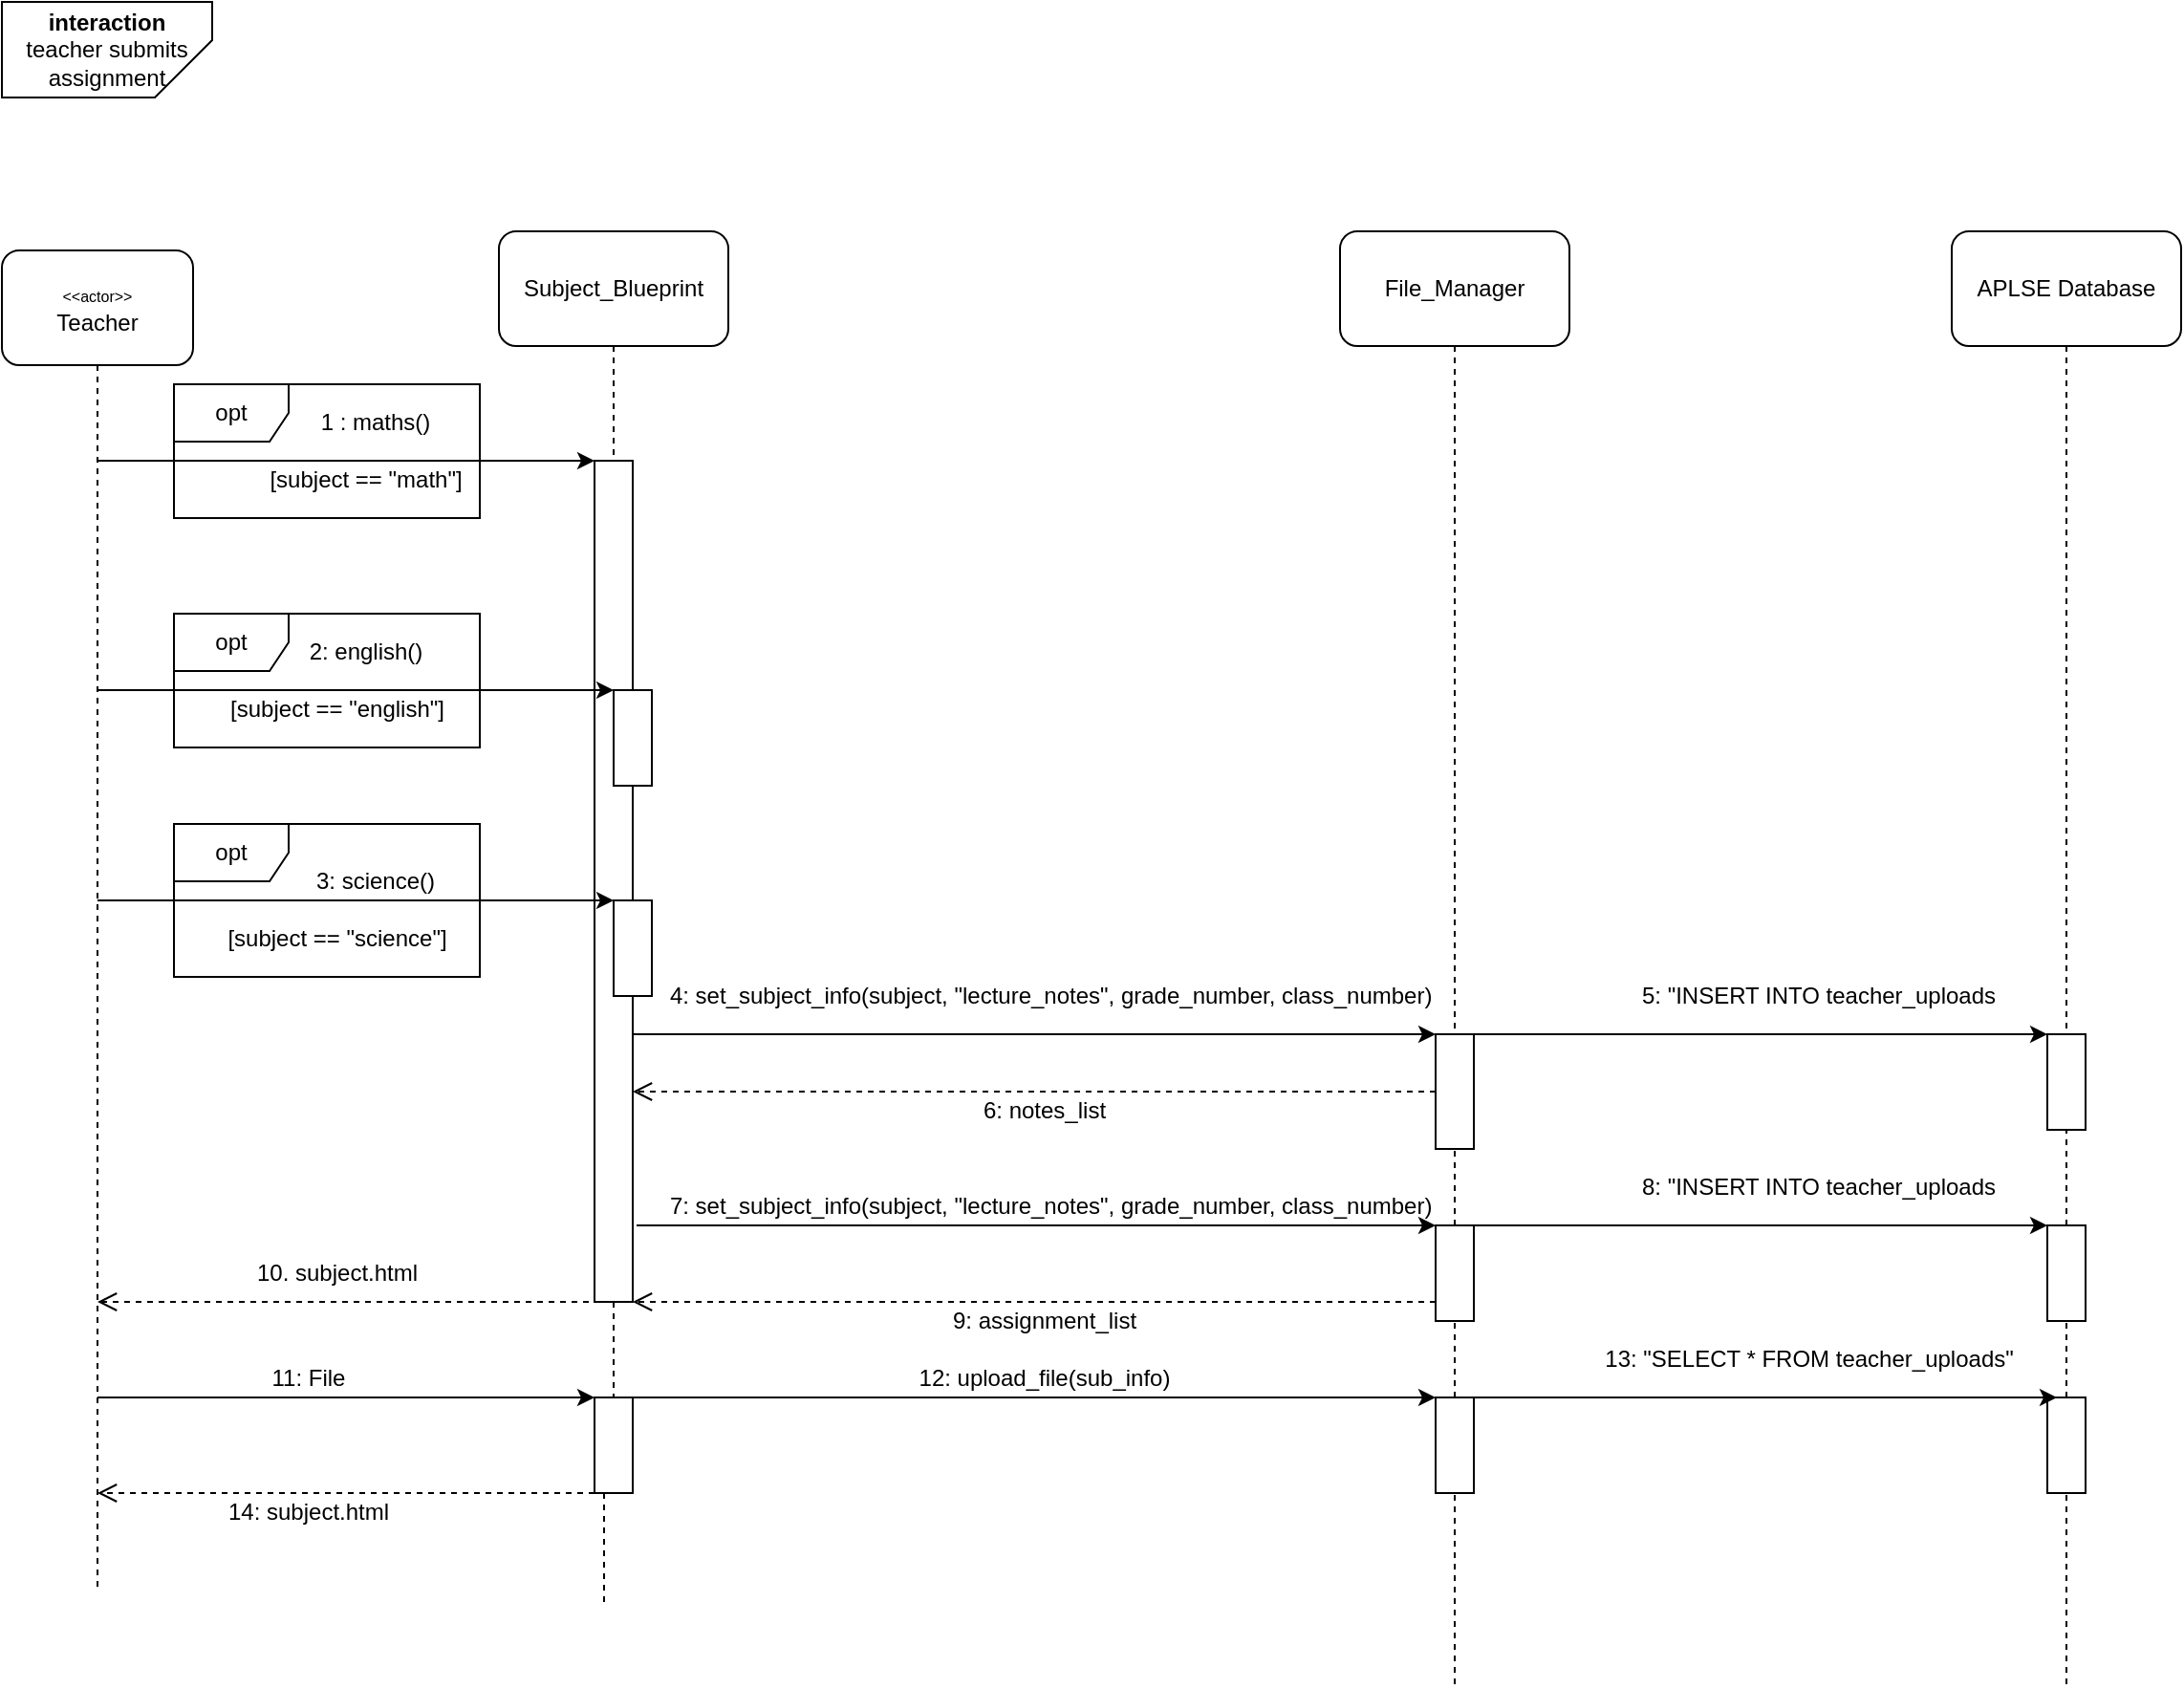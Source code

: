 <mxfile version="13.10.2" type="github">
  <diagram id="5EOsLFETl5SAkZwheusf" name="Page-1">
    <mxGraphModel dx="1123" dy="827" grid="1" gridSize="10" guides="1" tooltips="1" connect="1" arrows="1" fold="1" page="1" pageScale="1" pageWidth="850" pageHeight="1100" math="0" shadow="0">
      <root>
        <mxCell id="0" />
        <mxCell id="1" parent="0" />
        <mxCell id="r8_-AIH7ovYGi0T-t0ZZ-1" value="&lt;b&gt;interaction&lt;/b&gt;&lt;br&gt;teacher submits assignment" style="shape=card;whiteSpace=wrap;html=1;direction=west;" vertex="1" parent="1">
          <mxGeometry x="10" y="10" width="110" height="50" as="geometry" />
        </mxCell>
        <mxCell id="r8_-AIH7ovYGi0T-t0ZZ-2" value="&lt;font style=&quot;font-size: 8px&quot;&gt;&amp;lt;&amp;lt;actor&amp;gt;&amp;gt;&lt;/font&gt;&lt;br&gt;Teacher" style="rounded=1;whiteSpace=wrap;html=1;" vertex="1" parent="1">
          <mxGeometry x="10" y="140" width="100" height="60" as="geometry" />
        </mxCell>
        <mxCell id="r8_-AIH7ovYGi0T-t0ZZ-5" value="File_Manager" style="rounded=1;whiteSpace=wrap;html=1;" vertex="1" parent="1">
          <mxGeometry x="710" y="130" width="120" height="60" as="geometry" />
        </mxCell>
        <mxCell id="r8_-AIH7ovYGi0T-t0ZZ-6" value="APLSE Database" style="rounded=1;whiteSpace=wrap;html=1;" vertex="1" parent="1">
          <mxGeometry x="1030" y="130" width="120" height="60" as="geometry" />
        </mxCell>
        <mxCell id="r8_-AIH7ovYGi0T-t0ZZ-9" value="" style="endArrow=none;dashed=1;html=1;exitX=0.5;exitY=1;exitDx=0;exitDy=0;" edge="1" parent="1" source="r8_-AIH7ovYGi0T-t0ZZ-2">
          <mxGeometry width="50" height="50" relative="1" as="geometry">
            <mxPoint x="80" y="320" as="sourcePoint" />
            <mxPoint x="60" y="840" as="targetPoint" />
          </mxGeometry>
        </mxCell>
        <mxCell id="r8_-AIH7ovYGi0T-t0ZZ-12" value="" style="endArrow=none;dashed=1;html=1;exitX=0.5;exitY=1;exitDx=0;exitDy=0;entryX=0;entryY=0.5;entryDx=0;entryDy=0;" edge="1" parent="1" source="r8_-AIH7ovYGi0T-t0ZZ-6" target="r8_-AIH7ovYGi0T-t0ZZ-70">
          <mxGeometry width="50" height="50" relative="1" as="geometry">
            <mxPoint x="110" y="350" as="sourcePoint" />
            <mxPoint x="780" y="550" as="targetPoint" />
          </mxGeometry>
        </mxCell>
        <mxCell id="r8_-AIH7ovYGi0T-t0ZZ-13" value="" style="endArrow=none;dashed=1;html=1;exitX=0.5;exitY=1;exitDx=0;exitDy=0;entryX=0;entryY=0.5;entryDx=0;entryDy=0;" edge="1" parent="1" source="r8_-AIH7ovYGi0T-t0ZZ-5" target="r8_-AIH7ovYGi0T-t0ZZ-68">
          <mxGeometry width="50" height="50" relative="1" as="geometry">
            <mxPoint x="120" y="360" as="sourcePoint" />
            <mxPoint x="550" y="490" as="targetPoint" />
          </mxGeometry>
        </mxCell>
        <mxCell id="r8_-AIH7ovYGi0T-t0ZZ-14" value="" style="endArrow=none;dashed=1;html=1;exitX=0.5;exitY=1;exitDx=0;exitDy=0;" edge="1" parent="1" source="r8_-AIH7ovYGi0T-t0ZZ-36" target="r8_-AIH7ovYGi0T-t0ZZ-52">
          <mxGeometry width="50" height="50" relative="1" as="geometry">
            <mxPoint x="410" y="320" as="sourcePoint" />
            <mxPoint x="330" y="400" as="targetPoint" />
          </mxGeometry>
        </mxCell>
        <mxCell id="r8_-AIH7ovYGi0T-t0ZZ-20" value="" style="endArrow=classic;html=1;entryX=0;entryY=1;entryDx=0;entryDy=0;" edge="1" parent="1" target="r8_-AIH7ovYGi0T-t0ZZ-52">
          <mxGeometry width="50" height="50" relative="1" as="geometry">
            <mxPoint x="60" y="250" as="sourcePoint" />
            <mxPoint x="290" y="260" as="targetPoint" />
          </mxGeometry>
        </mxCell>
        <mxCell id="r8_-AIH7ovYGi0T-t0ZZ-22" value="" style="endArrow=classic;html=1;" edge="1" parent="1">
          <mxGeometry width="50" height="50" relative="1" as="geometry">
            <mxPoint x="342" y="650" as="sourcePoint" />
            <mxPoint x="760" y="650" as="targetPoint" />
          </mxGeometry>
        </mxCell>
        <mxCell id="r8_-AIH7ovYGi0T-t0ZZ-26" value="" style="endArrow=classic;html=1;exitX=0;exitY=0;exitDx=0;exitDy=0;entryX=0;entryY=1;entryDx=0;entryDy=0;" edge="1" parent="1" source="r8_-AIH7ovYGi0T-t0ZZ-68" target="r8_-AIH7ovYGi0T-t0ZZ-70">
          <mxGeometry width="50" height="50" relative="1" as="geometry">
            <mxPoint x="695" y="450" as="sourcePoint" />
            <mxPoint x="690" y="550" as="targetPoint" />
          </mxGeometry>
        </mxCell>
        <mxCell id="r8_-AIH7ovYGi0T-t0ZZ-28" value="" style="html=1;verticalAlign=bottom;endArrow=open;dashed=1;endSize=8;exitX=0.5;exitY=1;exitDx=0;exitDy=0;entryX=0.75;entryY=0;entryDx=0;entryDy=0;" edge="1" parent="1" source="r8_-AIH7ovYGi0T-t0ZZ-68" target="r8_-AIH7ovYGi0T-t0ZZ-52">
          <mxGeometry relative="1" as="geometry">
            <mxPoint x="830" y="710" as="sourcePoint" />
            <mxPoint x="340" y="598" as="targetPoint" />
          </mxGeometry>
        </mxCell>
        <mxCell id="r8_-AIH7ovYGi0T-t0ZZ-31" value="" style="endArrow=none;dashed=1;html=1;exitX=1;exitY=0.75;exitDx=0;exitDy=0;" edge="1" parent="1" source="r8_-AIH7ovYGi0T-t0ZZ-87">
          <mxGeometry width="50" height="50" relative="1" as="geometry">
            <mxPoint x="450" y="720" as="sourcePoint" />
            <mxPoint x="325" y="850" as="targetPoint" />
            <Array as="points" />
          </mxGeometry>
        </mxCell>
        <mxCell id="r8_-AIH7ovYGi0T-t0ZZ-33" value="" style="endArrow=none;dashed=1;html=1;entryX=1;entryY=0.5;entryDx=0;entryDy=0;" edge="1" parent="1" source="r8_-AIH7ovYGi0T-t0ZZ-91" target="r8_-AIH7ovYGi0T-t0ZZ-75">
          <mxGeometry width="50" height="50" relative="1" as="geometry">
            <mxPoint x="770" y="890" as="sourcePoint" />
            <mxPoint x="680" y="750" as="targetPoint" />
          </mxGeometry>
        </mxCell>
        <mxCell id="r8_-AIH7ovYGi0T-t0ZZ-34" value="" style="endArrow=none;dashed=1;html=1;entryX=1;entryY=0.5;entryDx=0;entryDy=0;" edge="1" parent="1" source="r8_-AIH7ovYGi0T-t0ZZ-94" target="r8_-AIH7ovYGi0T-t0ZZ-76">
          <mxGeometry width="50" height="50" relative="1" as="geometry">
            <mxPoint x="1090" y="890" as="sourcePoint" />
            <mxPoint x="800" y="770" as="targetPoint" />
          </mxGeometry>
        </mxCell>
        <mxCell id="r8_-AIH7ovYGi0T-t0ZZ-36" value="Subject_Blueprint" style="rounded=1;whiteSpace=wrap;html=1;" vertex="1" parent="1">
          <mxGeometry x="270" y="130" width="120" height="60" as="geometry" />
        </mxCell>
        <mxCell id="r8_-AIH7ovYGi0T-t0ZZ-41" value="" style="endArrow=classic;html=1;entryX=0;entryY=1;entryDx=0;entryDy=0;" edge="1" parent="1" target="r8_-AIH7ovYGi0T-t0ZZ-68">
          <mxGeometry width="50" height="50" relative="1" as="geometry">
            <mxPoint x="340" y="550" as="sourcePoint" />
            <mxPoint x="520" y="550" as="targetPoint" />
          </mxGeometry>
        </mxCell>
        <mxCell id="r8_-AIH7ovYGi0T-t0ZZ-44" value="" style="html=1;verticalAlign=bottom;endArrow=open;dashed=1;endSize=8;" edge="1" parent="1">
          <mxGeometry relative="1" as="geometry">
            <mxPoint x="317" y="690" as="sourcePoint" />
            <mxPoint x="60" y="690" as="targetPoint" />
          </mxGeometry>
        </mxCell>
        <mxCell id="r8_-AIH7ovYGi0T-t0ZZ-45" value="10. subject.html" style="text;html=1;align=center;verticalAlign=middle;resizable=0;points=[];autosize=1;" vertex="1" parent="1">
          <mxGeometry x="135" y="665" width="100" height="20" as="geometry" />
        </mxCell>
        <mxCell id="r8_-AIH7ovYGi0T-t0ZZ-48" value="opt" style="shape=umlFrame;whiteSpace=wrap;html=1;" vertex="1" parent="1">
          <mxGeometry x="100" y="210" width="160" height="70" as="geometry" />
        </mxCell>
        <mxCell id="r8_-AIH7ovYGi0T-t0ZZ-49" value="1 : maths()" style="text;html=1;align=center;verticalAlign=middle;resizable=0;points=[];autosize=1;" vertex="1" parent="1">
          <mxGeometry x="170" y="220" width="70" height="20" as="geometry" />
        </mxCell>
        <mxCell id="r8_-AIH7ovYGi0T-t0ZZ-51" value="[subject == &quot;math&quot;]" style="text;html=1;align=center;verticalAlign=middle;resizable=0;points=[];autosize=1;" vertex="1" parent="1">
          <mxGeometry x="140" y="250" width="120" height="20" as="geometry" />
        </mxCell>
        <mxCell id="r8_-AIH7ovYGi0T-t0ZZ-52" value="" style="rounded=0;whiteSpace=wrap;html=1;direction=south;" vertex="1" parent="1">
          <mxGeometry x="320" y="250" width="20" height="440" as="geometry" />
        </mxCell>
        <mxCell id="r8_-AIH7ovYGi0T-t0ZZ-56" value="opt" style="shape=umlFrame;whiteSpace=wrap;html=1;" vertex="1" parent="1">
          <mxGeometry x="100" y="330" width="160" height="70" as="geometry" />
        </mxCell>
        <mxCell id="r8_-AIH7ovYGi0T-t0ZZ-57" value="opt" style="shape=umlFrame;whiteSpace=wrap;html=1;" vertex="1" parent="1">
          <mxGeometry x="100" y="440" width="160" height="80" as="geometry" />
        </mxCell>
        <mxCell id="r8_-AIH7ovYGi0T-t0ZZ-58" value="2: english()&lt;span style=&quot;color: rgba(0 , 0 , 0 , 0) ; font-family: monospace ; font-size: 0px&quot;&gt;%3CmxGraphModel%3E%3Croot%3E%3CmxCell%20id%3D%220%22%2F%3E%3CmxCell%20id%3D%221%22%20parent%3D%220%22%2F%3E%3CmxCell%20id%3D%222%22%20value%3D%221%20%3A%20maths()%22%20style%3D%22text%3Bhtml%3D1%3Balign%3Dcenter%3BverticalAlign%3Dmiddle%3Bresizable%3D0%3Bpoints%3D%5B%5D%3Bautosize%3D1%3B%22%20vertex%3D%221%22%20parent%3D%221%22%3E%3CmxGeometry%20x%3D%22170%22%20y%3D%22220%22%20width%3D%2270%22%20height%3D%2220%22%20as%3D%22geometry%22%2F%3E%3C%2FmxCell%3E%3C%2Froot%3E%3C%2FmxGraphModel%3E&lt;/span&gt;" style="text;html=1;align=center;verticalAlign=middle;resizable=0;points=[];autosize=1;" vertex="1" parent="1">
          <mxGeometry x="165" y="340" width="70" height="20" as="geometry" />
        </mxCell>
        <mxCell id="r8_-AIH7ovYGi0T-t0ZZ-59" value="[subject == &quot;english&quot;]" style="text;html=1;align=center;verticalAlign=middle;resizable=0;points=[];autosize=1;" vertex="1" parent="1">
          <mxGeometry x="120" y="370" width="130" height="20" as="geometry" />
        </mxCell>
        <mxCell id="r8_-AIH7ovYGi0T-t0ZZ-61" value="" style="endArrow=classic;html=1;entryX=0;entryY=1;entryDx=0;entryDy=0;" edge="1" parent="1" target="r8_-AIH7ovYGi0T-t0ZZ-65">
          <mxGeometry width="50" height="50" relative="1" as="geometry">
            <mxPoint x="60" y="370" as="sourcePoint" />
            <mxPoint x="330" y="260" as="targetPoint" />
          </mxGeometry>
        </mxCell>
        <mxCell id="r8_-AIH7ovYGi0T-t0ZZ-62" value="" style="endArrow=classic;html=1;entryX=0;entryY=1;entryDx=0;entryDy=0;" edge="1" parent="1" target="r8_-AIH7ovYGi0T-t0ZZ-66">
          <mxGeometry width="50" height="50" relative="1" as="geometry">
            <mxPoint x="60" y="480" as="sourcePoint" />
            <mxPoint x="340" y="270" as="targetPoint" />
          </mxGeometry>
        </mxCell>
        <mxCell id="r8_-AIH7ovYGi0T-t0ZZ-63" value="3: science()" style="text;html=1;align=center;verticalAlign=middle;resizable=0;points=[];autosize=1;" vertex="1" parent="1">
          <mxGeometry x="165" y="460" width="80" height="20" as="geometry" />
        </mxCell>
        <mxCell id="r8_-AIH7ovYGi0T-t0ZZ-64" value="[subject == &quot;science&quot;]" style="text;html=1;align=center;verticalAlign=middle;resizable=0;points=[];autosize=1;" vertex="1" parent="1">
          <mxGeometry x="120" y="490" width="130" height="20" as="geometry" />
        </mxCell>
        <mxCell id="r8_-AIH7ovYGi0T-t0ZZ-65" value="" style="rounded=0;whiteSpace=wrap;html=1;direction=south;" vertex="1" parent="1">
          <mxGeometry x="330" y="370" width="20" height="50" as="geometry" />
        </mxCell>
        <mxCell id="r8_-AIH7ovYGi0T-t0ZZ-66" value="" style="rounded=0;whiteSpace=wrap;html=1;direction=south;" vertex="1" parent="1">
          <mxGeometry x="330" y="480" width="20" height="50" as="geometry" />
        </mxCell>
        <mxCell id="r8_-AIH7ovYGi0T-t0ZZ-68" value="" style="rounded=0;whiteSpace=wrap;html=1;direction=south;" vertex="1" parent="1">
          <mxGeometry x="760" y="550" width="20" height="60" as="geometry" />
        </mxCell>
        <mxCell id="r8_-AIH7ovYGi0T-t0ZZ-69" value="4: set_subject_info(subject, &quot;lecture_notes&quot;, grade_number, class_number)&amp;nbsp;" style="text;html=1;align=center;verticalAlign=middle;resizable=0;points=[];autosize=1;" vertex="1" parent="1">
          <mxGeometry x="350" y="520" width="420" height="20" as="geometry" />
        </mxCell>
        <mxCell id="r8_-AIH7ovYGi0T-t0ZZ-70" value="" style="rounded=0;whiteSpace=wrap;html=1;direction=south;" vertex="1" parent="1">
          <mxGeometry x="1080" y="550" width="20" height="50" as="geometry" />
        </mxCell>
        <mxCell id="r8_-AIH7ovYGi0T-t0ZZ-72" value="5: &quot;INSERT INTO teacher_uploads" style="text;html=1;align=center;verticalAlign=middle;resizable=0;points=[];autosize=1;" vertex="1" parent="1">
          <mxGeometry x="860" y="520" width="200" height="20" as="geometry" />
        </mxCell>
        <mxCell id="r8_-AIH7ovYGi0T-t0ZZ-74" value="6: notes_list" style="text;html=1;align=center;verticalAlign=middle;resizable=0;points=[];autosize=1;" vertex="1" parent="1">
          <mxGeometry x="515" y="580" width="80" height="20" as="geometry" />
        </mxCell>
        <mxCell id="r8_-AIH7ovYGi0T-t0ZZ-75" value="" style="rounded=0;whiteSpace=wrap;html=1;direction=south;" vertex="1" parent="1">
          <mxGeometry x="760" y="650" width="20" height="50" as="geometry" />
        </mxCell>
        <mxCell id="r8_-AIH7ovYGi0T-t0ZZ-76" value="" style="rounded=0;whiteSpace=wrap;html=1;direction=south;" vertex="1" parent="1">
          <mxGeometry x="1080" y="650" width="20" height="50" as="geometry" />
        </mxCell>
        <mxCell id="r8_-AIH7ovYGi0T-t0ZZ-77" value="" style="endArrow=classic;html=1;exitX=0;exitY=0;exitDx=0;exitDy=0;entryX=0;entryY=1;entryDx=0;entryDy=0;" edge="1" parent="1" source="r8_-AIH7ovYGi0T-t0ZZ-75" target="r8_-AIH7ovYGi0T-t0ZZ-76">
          <mxGeometry width="50" height="50" relative="1" as="geometry">
            <mxPoint x="790" y="560" as="sourcePoint" />
            <mxPoint x="1090" y="560" as="targetPoint" />
          </mxGeometry>
        </mxCell>
        <mxCell id="r8_-AIH7ovYGi0T-t0ZZ-78" value="8: &quot;INSERT INTO teacher_uploads" style="text;html=1;align=center;verticalAlign=middle;resizable=0;points=[];autosize=1;" vertex="1" parent="1">
          <mxGeometry x="860" y="620" width="200" height="20" as="geometry" />
        </mxCell>
        <mxCell id="r8_-AIH7ovYGi0T-t0ZZ-79" value="9: assignment_list" style="text;html=1;align=center;verticalAlign=middle;resizable=0;points=[];autosize=1;" vertex="1" parent="1">
          <mxGeometry x="500" y="690" width="110" height="20" as="geometry" />
        </mxCell>
        <mxCell id="r8_-AIH7ovYGi0T-t0ZZ-80" value="7: set_subject_info(subject, &quot;lecture_notes&quot;, grade_number, class_number)&amp;nbsp;" style="text;html=1;align=center;verticalAlign=middle;resizable=0;points=[];autosize=1;" vertex="1" parent="1">
          <mxGeometry x="350" y="630" width="420" height="20" as="geometry" />
        </mxCell>
        <mxCell id="r8_-AIH7ovYGi0T-t0ZZ-84" value="" style="html=1;verticalAlign=bottom;endArrow=open;dashed=1;endSize=8;entryX=1;entryY=0;entryDx=0;entryDy=0;" edge="1" parent="1" target="r8_-AIH7ovYGi0T-t0ZZ-52">
          <mxGeometry relative="1" as="geometry">
            <mxPoint x="760" y="690" as="sourcePoint" />
            <mxPoint x="350" y="590" as="targetPoint" />
          </mxGeometry>
        </mxCell>
        <mxCell id="r8_-AIH7ovYGi0T-t0ZZ-86" value="" style="endArrow=classic;html=1;entryX=0;entryY=1;entryDx=0;entryDy=0;" edge="1" parent="1" target="r8_-AIH7ovYGi0T-t0ZZ-87">
          <mxGeometry width="50" height="50" relative="1" as="geometry">
            <mxPoint x="60" y="740" as="sourcePoint" />
            <mxPoint x="260" y="730" as="targetPoint" />
          </mxGeometry>
        </mxCell>
        <mxCell id="r8_-AIH7ovYGi0T-t0ZZ-87" value="" style="rounded=0;whiteSpace=wrap;html=1;direction=south;" vertex="1" parent="1">
          <mxGeometry x="320" y="740" width="20" height="50" as="geometry" />
        </mxCell>
        <mxCell id="r8_-AIH7ovYGi0T-t0ZZ-88" value="" style="endArrow=none;dashed=1;html=1;exitX=1;exitY=0.5;exitDx=0;exitDy=0;" edge="1" parent="1" source="r8_-AIH7ovYGi0T-t0ZZ-52" target="r8_-AIH7ovYGi0T-t0ZZ-87">
          <mxGeometry width="50" height="50" relative="1" as="geometry">
            <mxPoint x="328" y="710" as="sourcePoint" />
            <mxPoint x="325" y="850" as="targetPoint" />
            <Array as="points" />
          </mxGeometry>
        </mxCell>
        <mxCell id="r8_-AIH7ovYGi0T-t0ZZ-89" value="11: File" style="text;html=1;align=center;verticalAlign=middle;resizable=0;points=[];autosize=1;" vertex="1" parent="1">
          <mxGeometry x="145" y="720" width="50" height="20" as="geometry" />
        </mxCell>
        <mxCell id="r8_-AIH7ovYGi0T-t0ZZ-90" value="" style="endArrow=classic;html=1;exitX=0;exitY=0;exitDx=0;exitDy=0;entryX=0;entryY=1;entryDx=0;entryDy=0;" edge="1" parent="1" source="r8_-AIH7ovYGi0T-t0ZZ-87" target="r8_-AIH7ovYGi0T-t0ZZ-91">
          <mxGeometry width="50" height="50" relative="1" as="geometry">
            <mxPoint x="500" y="850" as="sourcePoint" />
            <mxPoint x="750" y="740" as="targetPoint" />
          </mxGeometry>
        </mxCell>
        <mxCell id="r8_-AIH7ovYGi0T-t0ZZ-91" value="" style="rounded=0;whiteSpace=wrap;html=1;direction=south;" vertex="1" parent="1">
          <mxGeometry x="760" y="740" width="20" height="50" as="geometry" />
        </mxCell>
        <mxCell id="r8_-AIH7ovYGi0T-t0ZZ-92" value="" style="endArrow=none;dashed=1;html=1;entryX=1;entryY=0.5;entryDx=0;entryDy=0;" edge="1" parent="1" target="r8_-AIH7ovYGi0T-t0ZZ-91">
          <mxGeometry width="50" height="50" relative="1" as="geometry">
            <mxPoint x="770" y="890" as="sourcePoint" />
            <mxPoint x="770" y="700" as="targetPoint" />
          </mxGeometry>
        </mxCell>
        <mxCell id="r8_-AIH7ovYGi0T-t0ZZ-93" value="12: upload_file(sub_info)" style="text;html=1;align=center;verticalAlign=middle;resizable=0;points=[];autosize=1;" vertex="1" parent="1">
          <mxGeometry x="480" y="720" width="150" height="20" as="geometry" />
        </mxCell>
        <mxCell id="r8_-AIH7ovYGi0T-t0ZZ-94" value="" style="rounded=0;whiteSpace=wrap;html=1;direction=south;" vertex="1" parent="1">
          <mxGeometry x="1080" y="740" width="20" height="50" as="geometry" />
        </mxCell>
        <mxCell id="r8_-AIH7ovYGi0T-t0ZZ-95" value="" style="endArrow=none;dashed=1;html=1;entryX=1;entryY=0.5;entryDx=0;entryDy=0;" edge="1" parent="1" target="r8_-AIH7ovYGi0T-t0ZZ-94">
          <mxGeometry width="50" height="50" relative="1" as="geometry">
            <mxPoint x="1090" y="890" as="sourcePoint" />
            <mxPoint x="1090" y="700" as="targetPoint" />
          </mxGeometry>
        </mxCell>
        <mxCell id="r8_-AIH7ovYGi0T-t0ZZ-96" value="" style="endArrow=none;dashed=1;html=1;" edge="1" parent="1">
          <mxGeometry width="50" height="50" relative="1" as="geometry">
            <mxPoint x="1090" y="650" as="sourcePoint" />
            <mxPoint x="1090" y="600" as="targetPoint" />
          </mxGeometry>
        </mxCell>
        <mxCell id="r8_-AIH7ovYGi0T-t0ZZ-97" value="" style="endArrow=none;dashed=1;html=1;entryX=1;entryY=0.5;entryDx=0;entryDy=0;exitX=0;exitY=0.5;exitDx=0;exitDy=0;" edge="1" parent="1" source="r8_-AIH7ovYGi0T-t0ZZ-75" target="r8_-AIH7ovYGi0T-t0ZZ-68">
          <mxGeometry width="50" height="50" relative="1" as="geometry">
            <mxPoint x="1100" y="660" as="sourcePoint" />
            <mxPoint x="1100" y="610" as="targetPoint" />
          </mxGeometry>
        </mxCell>
        <mxCell id="r8_-AIH7ovYGi0T-t0ZZ-98" value="" style="html=1;verticalAlign=bottom;endArrow=open;dashed=1;endSize=8;" edge="1" parent="1">
          <mxGeometry relative="1" as="geometry">
            <mxPoint x="320" y="790" as="sourcePoint" />
            <mxPoint x="60" y="790" as="targetPoint" />
          </mxGeometry>
        </mxCell>
        <mxCell id="r8_-AIH7ovYGi0T-t0ZZ-99" value="14: subject.html" style="text;html=1;align=center;verticalAlign=middle;resizable=0;points=[];autosize=1;" vertex="1" parent="1">
          <mxGeometry x="120" y="790" width="100" height="20" as="geometry" />
        </mxCell>
        <mxCell id="r8_-AIH7ovYGi0T-t0ZZ-101" value="" style="endArrow=classic;html=1;exitX=0;exitY=0;exitDx=0;exitDy=0;entryX=0;entryY=0.75;entryDx=0;entryDy=0;" edge="1" parent="1" source="r8_-AIH7ovYGi0T-t0ZZ-91" target="r8_-AIH7ovYGi0T-t0ZZ-94">
          <mxGeometry width="50" height="50" relative="1" as="geometry">
            <mxPoint x="350" y="750" as="sourcePoint" />
            <mxPoint x="770" y="750" as="targetPoint" />
          </mxGeometry>
        </mxCell>
        <mxCell id="r8_-AIH7ovYGi0T-t0ZZ-102" value="13: &quot;SELECT * FROM teacher_uploads&quot;" style="text;html=1;align=center;verticalAlign=middle;resizable=0;points=[];autosize=1;" vertex="1" parent="1">
          <mxGeometry x="840" y="710" width="230" height="20" as="geometry" />
        </mxCell>
      </root>
    </mxGraphModel>
  </diagram>
</mxfile>
